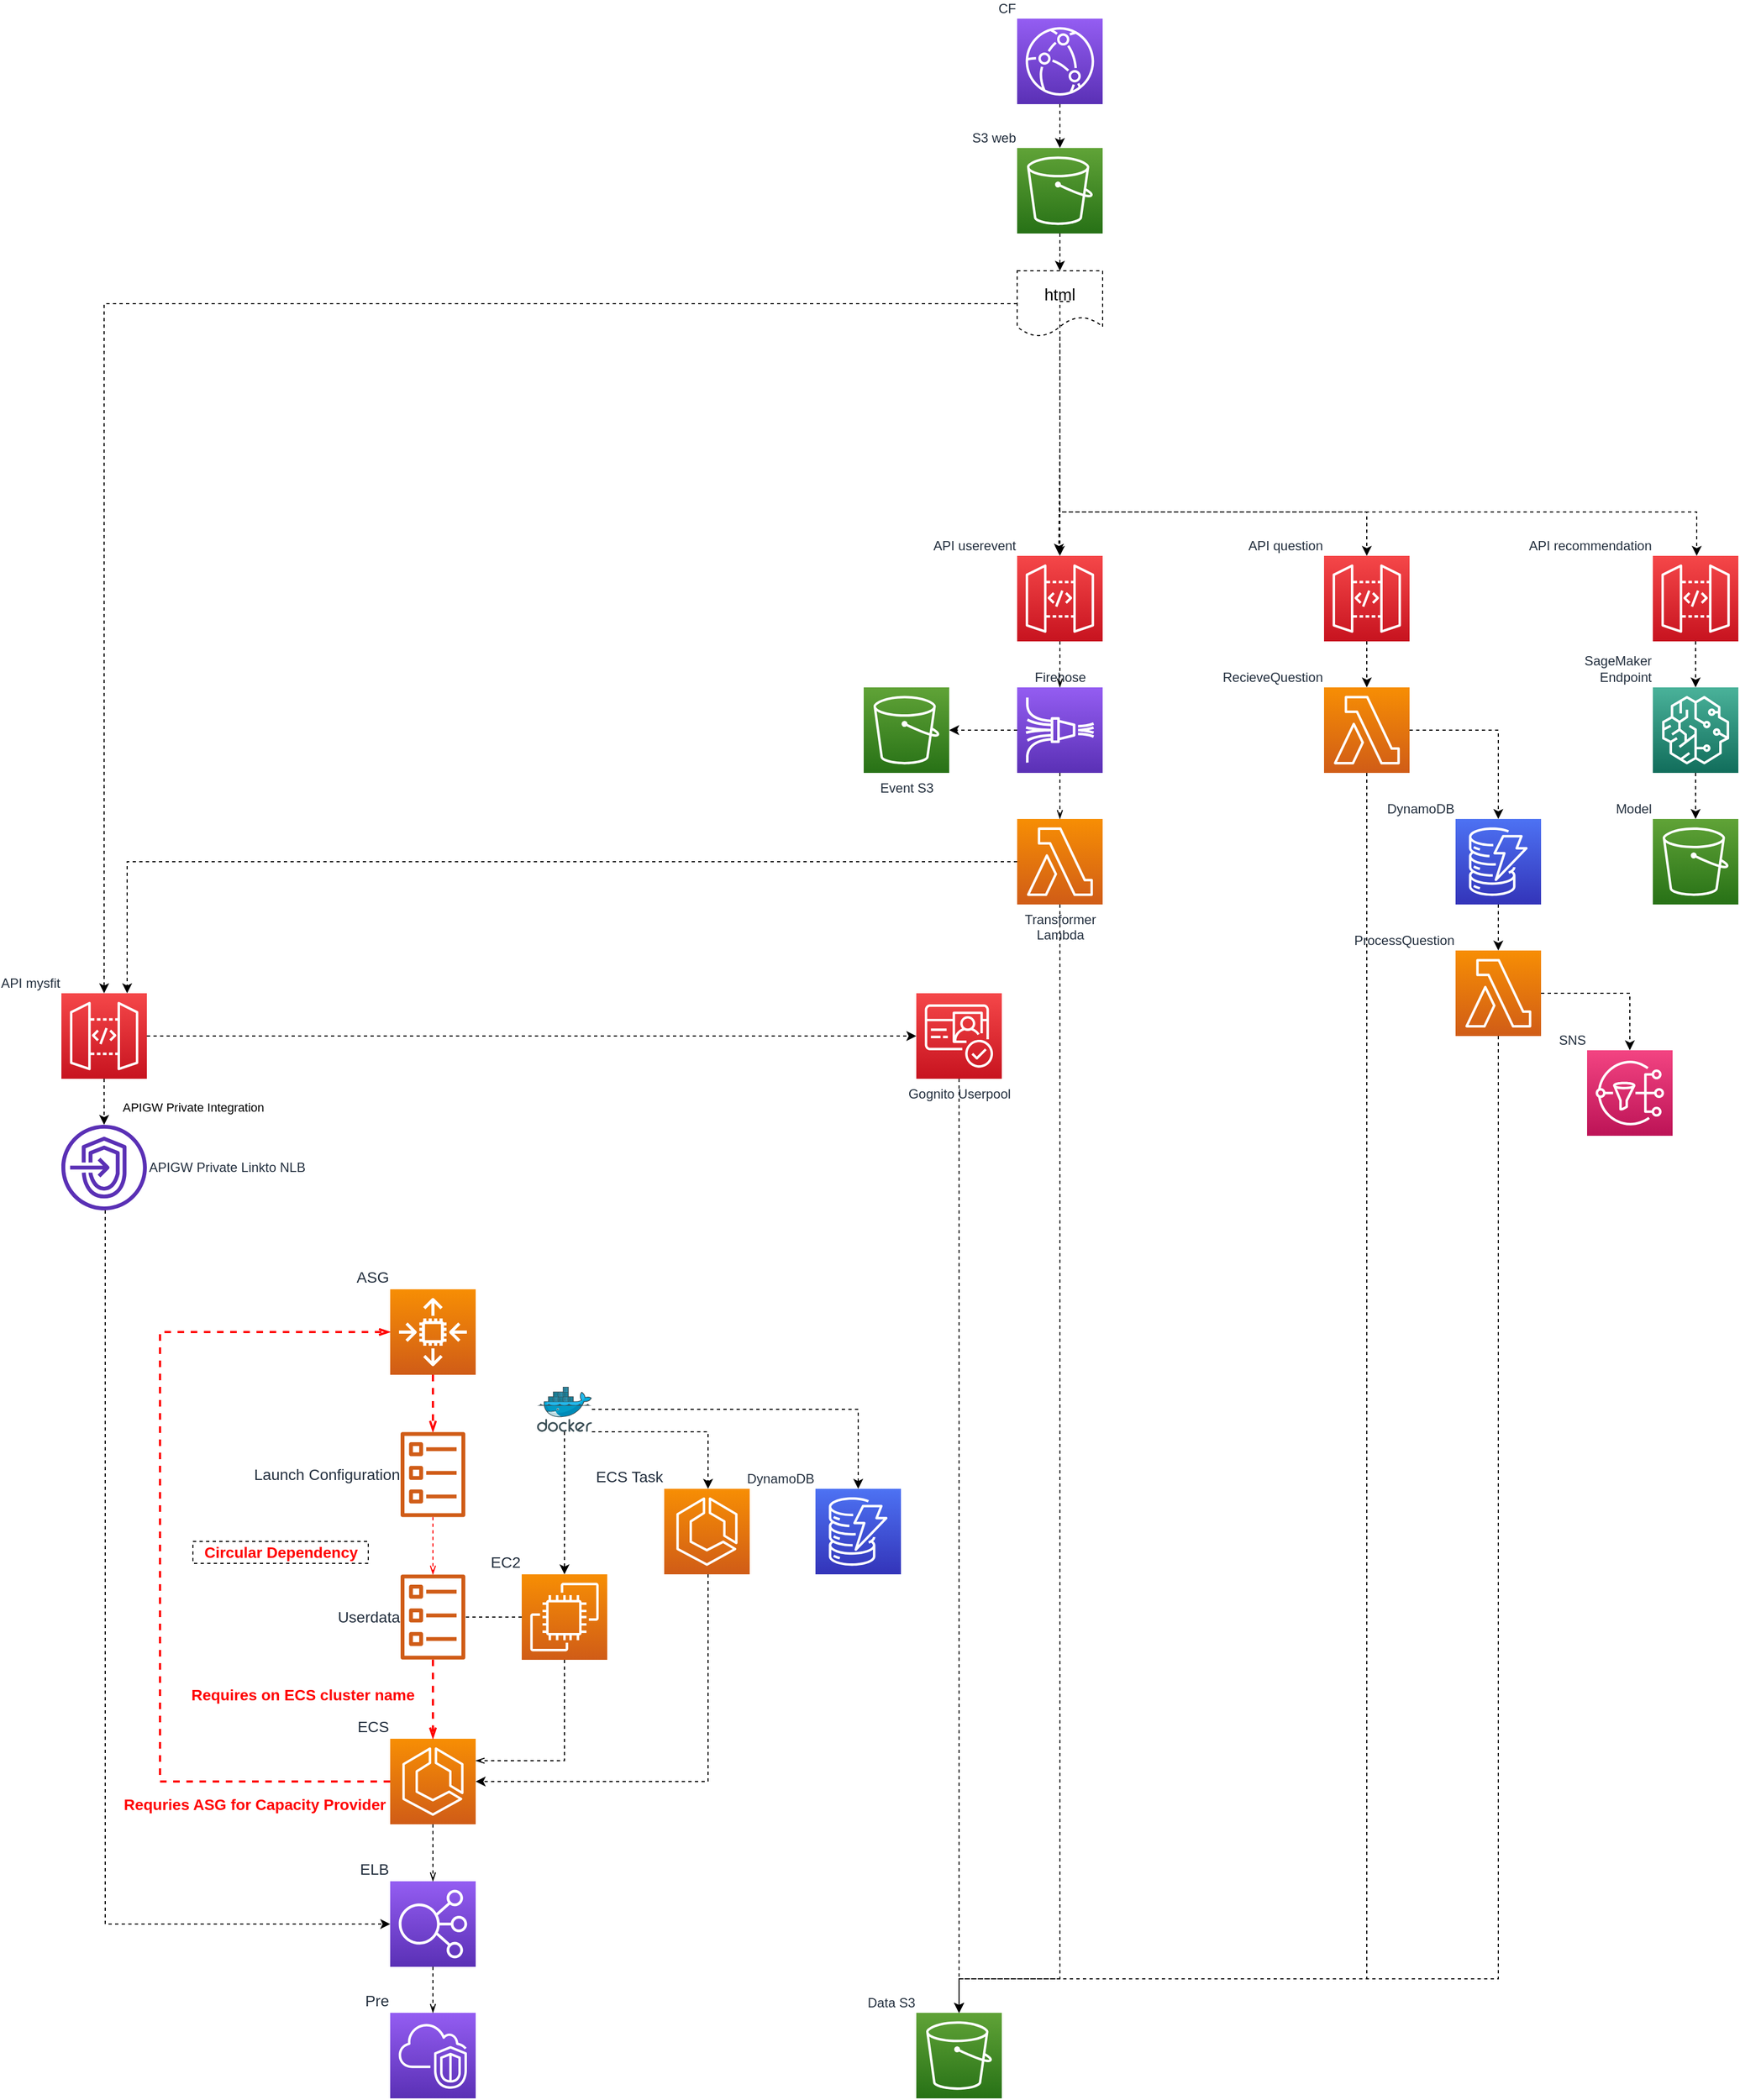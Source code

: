 <mxfile version="12.6.5" type="device"><diagram id="Ht1M8jgEwFfnCIfOTk4-" name="Page-1"><mxGraphModel dx="2031" dy="1179" grid="1" gridSize="10" guides="1" tooltips="1" connect="1" arrows="1" fold="1" page="1" pageScale="1" pageWidth="1654" pageHeight="2336" math="0" shadow="0"><root><mxCell id="0"/><mxCell id="1" parent="0"/><mxCell id="LG9lvYSMrDRu6WKupukA-1" value="Pre" style="outlineConnect=0;fontColor=#232F3E;gradientColor=#945DF2;gradientDirection=north;fillColor=#5A30B5;strokeColor=#ffffff;dashed=0;verticalLabelPosition=top;verticalAlign=bottom;align=right;html=1;fontSize=14;fontStyle=0;aspect=fixed;shape=mxgraph.aws4.resourceIcon;resIcon=mxgraph.aws4.vpc;labelPosition=left;" parent="1" vertex="1"><mxGeometry x="380" y="1841" width="78" height="78" as="geometry"/></mxCell><mxCell id="LG9lvYSMrDRu6WKupukA-23" style="edgeStyle=orthogonalEdgeStyle;rounded=0;jumpStyle=arc;orthogonalLoop=1;jettySize=auto;html=1;dashed=1;startArrow=none;startFill=0;endArrow=openThin;endFill=0;strokeColor=#000000;strokeWidth=1;fontColor=#000000;fontSize=14;" parent="1" source="LG9lvYSMrDRu6WKupukA-2" target="LG9lvYSMrDRu6WKupukA-1" edge="1"><mxGeometry relative="1" as="geometry"/></mxCell><mxCell id="LG9lvYSMrDRu6WKupukA-2" value="ELB" style="outlineConnect=0;fontColor=#232F3E;gradientColor=#945DF2;gradientDirection=north;fillColor=#5A30B5;strokeColor=#ffffff;dashed=0;verticalLabelPosition=top;verticalAlign=bottom;align=right;html=1;fontSize=14;fontStyle=0;aspect=fixed;shape=mxgraph.aws4.resourceIcon;resIcon=mxgraph.aws4.elastic_load_balancing;labelPosition=left;" parent="1" vertex="1"><mxGeometry x="380" y="1721" width="78" height="78" as="geometry"/></mxCell><mxCell id="LG9lvYSMrDRu6WKupukA-19" style="edgeStyle=orthogonalEdgeStyle;rounded=0;jumpStyle=arc;orthogonalLoop=1;jettySize=auto;html=1;dashed=1;startArrow=none;startFill=0;endArrow=openThin;endFill=0;strokeColor=#000000;strokeWidth=1;fontColor=#000000;fontSize=14;" parent="1" source="LG9lvYSMrDRu6WKupukA-3" target="LG9lvYSMrDRu6WKupukA-4" edge="1"><mxGeometry relative="1" as="geometry"><Array as="points"><mxPoint x="539" y="1611"/></Array></mxGeometry></mxCell><mxCell id="LG9lvYSMrDRu6WKupukA-21" style="edgeStyle=orthogonalEdgeStyle;rounded=0;jumpStyle=arc;orthogonalLoop=1;jettySize=auto;html=1;dashed=1;startArrow=none;startFill=0;endArrow=none;endFill=0;strokeColor=#000000;strokeWidth=1;fontColor=#000000;fontSize=14;" parent="1" source="LG9lvYSMrDRu6WKupukA-3" target="LG9lvYSMrDRu6WKupukA-17" edge="1"><mxGeometry relative="1" as="geometry"/></mxCell><mxCell id="LG9lvYSMrDRu6WKupukA-3" value="EC2" style="outlineConnect=0;fontColor=#232F3E;gradientColor=#F78E04;gradientDirection=north;fillColor=#D05C17;strokeColor=#ffffff;dashed=0;verticalLabelPosition=top;verticalAlign=bottom;align=right;html=1;fontSize=14;fontStyle=0;aspect=fixed;shape=mxgraph.aws4.resourceIcon;resIcon=mxgraph.aws4.ec2;labelPosition=left;" parent="1" vertex="1"><mxGeometry x="500" y="1441" width="78" height="78" as="geometry"/></mxCell><mxCell id="LG9lvYSMrDRu6WKupukA-18" value="Requries ASG for Capacity Provider" style="edgeStyle=orthogonalEdgeStyle;rounded=0;jumpStyle=arc;orthogonalLoop=1;jettySize=auto;html=1;dashed=1;startArrow=none;startFill=0;endArrow=openThin;endFill=0;strokeColor=#FF0000;strokeWidth=2;fontColor=#FF0000;fontStyle=1;fontSize=14;" parent="1" source="LG9lvYSMrDRu6WKupukA-4" target="LG9lvYSMrDRu6WKupukA-5" edge="1"><mxGeometry x="-0.701" y="21" relative="1" as="geometry"><Array as="points"><mxPoint x="170" y="1630"/><mxPoint x="170" y="1220"/></Array><mxPoint as="offset"/></mxGeometry></mxCell><mxCell id="LG9lvYSMrDRu6WKupukA-22" style="edgeStyle=orthogonalEdgeStyle;rounded=0;jumpStyle=arc;orthogonalLoop=1;jettySize=auto;html=1;dashed=1;startArrow=none;startFill=0;endArrow=openThin;endFill=0;strokeColor=#000000;strokeWidth=1;fontColor=#000000;fontSize=14;" parent="1" source="LG9lvYSMrDRu6WKupukA-4" target="LG9lvYSMrDRu6WKupukA-2" edge="1"><mxGeometry relative="1" as="geometry"/></mxCell><mxCell id="LG9lvYSMrDRu6WKupukA-4" value="ECS" style="outlineConnect=0;fontColor=#232F3E;gradientColor=#F78E04;gradientDirection=north;fillColor=#D05C17;strokeColor=#ffffff;dashed=0;verticalLabelPosition=top;verticalAlign=bottom;align=right;html=1;fontSize=14;fontStyle=0;aspect=fixed;shape=mxgraph.aws4.resourceIcon;resIcon=mxgraph.aws4.ecs;labelPosition=left;" parent="1" vertex="1"><mxGeometry x="380" y="1591" width="78" height="78" as="geometry"/></mxCell><mxCell id="LG9lvYSMrDRu6WKupukA-7" style="edgeStyle=orthogonalEdgeStyle;rounded=0;orthogonalLoop=1;jettySize=auto;html=1;dashed=1;endArrow=openThin;endFill=0;strokeColor=#FF0000;strokeWidth=2;fontSize=14;" parent="1" source="LG9lvYSMrDRu6WKupukA-5" target="LG9lvYSMrDRu6WKupukA-6" edge="1"><mxGeometry relative="1" as="geometry"/></mxCell><mxCell id="LG9lvYSMrDRu6WKupukA-5" value="ASG" style="outlineConnect=0;fontColor=#232F3E;gradientColor=#F78E04;gradientDirection=north;fillColor=#D05C17;strokeColor=#ffffff;dashed=0;verticalLabelPosition=top;verticalAlign=bottom;align=right;html=1;fontSize=14;fontStyle=0;aspect=fixed;shape=mxgraph.aws4.resourceIcon;resIcon=mxgraph.aws4.auto_scaling2;labelPosition=left;" parent="1" vertex="1"><mxGeometry x="380" y="1181" width="78" height="78" as="geometry"/></mxCell><mxCell id="LG9lvYSMrDRu6WKupukA-8" value="Requires on ECS cluster name" style="edgeStyle=orthogonalEdgeStyle;rounded=0;orthogonalLoop=1;jettySize=auto;html=1;dashed=1;endArrow=openThin;endFill=0;strokeColor=#FF0000;strokeWidth=2;fontColor=#FF0000;fontStyle=1;fontSize=14;" parent="1" source="LG9lvYSMrDRu6WKupukA-17" target="LG9lvYSMrDRu6WKupukA-4" edge="1"><mxGeometry x="-0.108" y="-119" relative="1" as="geometry"><Array as="points"/><mxPoint as="offset"/></mxGeometry></mxCell><mxCell id="LG9lvYSMrDRu6WKupukA-20" style="edgeStyle=orthogonalEdgeStyle;rounded=0;jumpStyle=arc;orthogonalLoop=1;jettySize=auto;html=1;dashed=1;startArrow=none;startFill=0;endArrow=openThin;endFill=0;strokeColor=#FF0000;strokeWidth=1;fontColor=#000000;fontSize=14;" parent="1" source="LG9lvYSMrDRu6WKupukA-6" target="LG9lvYSMrDRu6WKupukA-17" edge="1"><mxGeometry relative="1" as="geometry"/></mxCell><mxCell id="LG9lvYSMrDRu6WKupukA-6" value="Launch Configuration" style="outlineConnect=0;fontColor=#232F3E;gradientColor=none;fillColor=#D05C17;strokeColor=none;dashed=0;verticalLabelPosition=middle;verticalAlign=middle;align=right;html=1;fontSize=14;fontStyle=0;aspect=fixed;pointerEvents=1;shape=mxgraph.aws4.ecs_task;labelPosition=left;" parent="1" vertex="1"><mxGeometry x="389.5" y="1311" width="59" height="78" as="geometry"/></mxCell><mxCell id="LG9lvYSMrDRu6WKupukA-16" value="Circular Dependency" style="text;html=1;align=center;verticalAlign=middle;resizable=0;points=[];autosize=1;fontColor=#FF0000;fontStyle=1;dashed=1;strokeColor=#000000;fontSize=14;" parent="1" vertex="1"><mxGeometry x="200" y="1411" width="160" height="20" as="geometry"/></mxCell><mxCell id="LG9lvYSMrDRu6WKupukA-17" value="Userdata" style="outlineConnect=0;fontColor=#232F3E;gradientColor=none;fillColor=#D05C17;strokeColor=none;dashed=0;verticalLabelPosition=middle;verticalAlign=middle;align=right;html=1;fontSize=14;fontStyle=0;aspect=fixed;pointerEvents=1;shape=mxgraph.aws4.ecs_task;labelPosition=left;" parent="1" vertex="1"><mxGeometry x="389.5" y="1441" width="59" height="78" as="geometry"/></mxCell><mxCell id="SgiLmh1dgnH5cfUTuPDl-1" value="Data S3" style="outlineConnect=0;fontColor=#232F3E;gradientColor=#60A337;gradientDirection=north;fillColor=#277116;strokeColor=#ffffff;dashed=0;verticalLabelPosition=top;verticalAlign=bottom;align=right;html=1;fontSize=12;fontStyle=0;aspect=fixed;shape=mxgraph.aws4.resourceIcon;resIcon=mxgraph.aws4.s3;labelPosition=left;" parent="1" vertex="1"><mxGeometry x="860" y="1841" width="78" height="78" as="geometry"/></mxCell><mxCell id="SgiLmh1dgnH5cfUTuPDl-21" style="edgeStyle=orthogonalEdgeStyle;rounded=0;orthogonalLoop=1;jettySize=auto;html=1;dashed=1;" parent="1" source="SgiLmh1dgnH5cfUTuPDl-2" target="SgiLmh1dgnH5cfUTuPDl-1" edge="1"><mxGeometry relative="1" as="geometry"><Array as="points"><mxPoint x="899" y="1410"/><mxPoint x="899" y="1410"/></Array></mxGeometry></mxCell><mxCell id="SgiLmh1dgnH5cfUTuPDl-2" value="Gognito Userpool" style="outlineConnect=0;fontColor=#232F3E;gradientColor=#F54749;gradientDirection=north;fillColor=#C7131F;strokeColor=#ffffff;dashed=0;verticalLabelPosition=bottom;verticalAlign=top;align=center;html=1;fontSize=12;fontStyle=0;aspect=fixed;shape=mxgraph.aws4.resourceIcon;resIcon=mxgraph.aws4.cognito;" parent="1" vertex="1"><mxGeometry x="860" y="911" width="78" height="78" as="geometry"/></mxCell><mxCell id="SgiLmh1dgnH5cfUTuPDl-15" style="edgeStyle=orthogonalEdgeStyle;rounded=0;orthogonalLoop=1;jettySize=auto;html=1;dashed=1;" parent="1" source="yeHc3tYU0fRBVB0gVuRm-22" target="LG9lvYSMrDRu6WKupukA-2" edge="1"><mxGeometry relative="1" as="geometry"><Array as="points"><mxPoint x="120" y="1760"/></Array><mxPoint x="910" y="1139" as="sourcePoint"/></mxGeometry></mxCell><mxCell id="SgiLmh1dgnH5cfUTuPDl-4" value="DynamoDB" style="outlineConnect=0;fontColor=#232F3E;gradientColor=#4D72F3;gradientDirection=north;fillColor=#3334B9;strokeColor=#ffffff;dashed=0;verticalLabelPosition=top;verticalAlign=bottom;align=right;html=1;fontSize=12;fontStyle=0;aspect=fixed;shape=mxgraph.aws4.resourceIcon;resIcon=mxgraph.aws4.dynamodb;labelPosition=left;" parent="1" vertex="1"><mxGeometry x="768" y="1363" width="78" height="78" as="geometry"/></mxCell><mxCell id="SgiLmh1dgnH5cfUTuPDl-9" style="edgeStyle=orthogonalEdgeStyle;rounded=0;orthogonalLoop=1;jettySize=auto;html=1;dashed=1;" parent="1" source="SgiLmh1dgnH5cfUTuPDl-8" target="LG9lvYSMrDRu6WKupukA-4" edge="1"><mxGeometry relative="1" as="geometry"><Array as="points"><mxPoint x="670" y="1630"/></Array></mxGeometry></mxCell><mxCell id="SgiLmh1dgnH5cfUTuPDl-8" value="ECS Task" style="outlineConnect=0;fontColor=#232F3E;gradientColor=#F78E04;gradientDirection=north;fillColor=#D05C17;strokeColor=#ffffff;dashed=0;verticalLabelPosition=top;verticalAlign=bottom;align=right;html=1;fontSize=14;fontStyle=0;aspect=fixed;shape=mxgraph.aws4.resourceIcon;resIcon=mxgraph.aws4.ecs;labelPosition=left;" parent="1" vertex="1"><mxGeometry x="630" y="1363" width="78" height="78" as="geometry"/></mxCell><mxCell id="SgiLmh1dgnH5cfUTuPDl-11" style="edgeStyle=orthogonalEdgeStyle;rounded=0;orthogonalLoop=1;jettySize=auto;html=1;dashed=1;" parent="1" source="SgiLmh1dgnH5cfUTuPDl-10" target="LG9lvYSMrDRu6WKupukA-3" edge="1"><mxGeometry relative="1" as="geometry"/></mxCell><mxCell id="SgiLmh1dgnH5cfUTuPDl-12" style="edgeStyle=orthogonalEdgeStyle;rounded=0;orthogonalLoop=1;jettySize=auto;html=1;dashed=1;" parent="1" source="SgiLmh1dgnH5cfUTuPDl-10" target="SgiLmh1dgnH5cfUTuPDl-8" edge="1"><mxGeometry relative="1" as="geometry"><Array as="points"><mxPoint x="670" y="1311"/></Array></mxGeometry></mxCell><mxCell id="SgiLmh1dgnH5cfUTuPDl-14" style="edgeStyle=orthogonalEdgeStyle;rounded=0;orthogonalLoop=1;jettySize=auto;html=1;dashed=1;jumpStyle=arc;" parent="1" source="SgiLmh1dgnH5cfUTuPDl-10" target="SgiLmh1dgnH5cfUTuPDl-4" edge="1"><mxGeometry relative="1" as="geometry"/></mxCell><mxCell id="SgiLmh1dgnH5cfUTuPDl-10" value="" style="aspect=fixed;html=1;points=[];align=center;image;fontSize=12;image=img/lib/mscae/Docker.svg;" parent="1" vertex="1"><mxGeometry x="514" y="1270" width="50" height="41" as="geometry"/></mxCell><mxCell id="yeHc3tYU0fRBVB0gVuRm-19" value="" style="edgeStyle=orthogonalEdgeStyle;rounded=0;orthogonalLoop=1;jettySize=auto;html=1;dashed=1;" parent="1" source="SgiLmh1dgnH5cfUTuPDl-17" target="SgiLmh1dgnH5cfUTuPDl-22" edge="1"><mxGeometry relative="1" as="geometry"/></mxCell><mxCell id="SgiLmh1dgnH5cfUTuPDl-17" value="CF" style="outlineConnect=0;fontColor=#232F3E;gradientColor=#945DF2;gradientDirection=north;fillColor=#5A30B5;strokeColor=#ffffff;dashed=0;verticalLabelPosition=top;verticalAlign=bottom;align=right;html=1;fontSize=12;fontStyle=0;aspect=fixed;shape=mxgraph.aws4.resourceIcon;resIcon=mxgraph.aws4.cloudfront;labelPosition=left;" parent="1" vertex="1"><mxGeometry x="952" y="22" width="78" height="78" as="geometry"/></mxCell><mxCell id="QoF_ytd57MK3R2vVM91d-2" value="" style="edgeStyle=orthogonalEdgeStyle;rounded=0;orthogonalLoop=1;jettySize=auto;html=1;labelBackgroundColor=none;fontSize=15;dashed=1;" parent="1" source="SgiLmh1dgnH5cfUTuPDl-22" target="QoF_ytd57MK3R2vVM91d-1" edge="1"><mxGeometry relative="1" as="geometry"/></mxCell><mxCell id="SgiLmh1dgnH5cfUTuPDl-22" value="S3 web" style="outlineConnect=0;fontColor=#232F3E;gradientColor=#60A337;gradientDirection=north;fillColor=#277116;strokeColor=#ffffff;dashed=0;verticalLabelPosition=top;verticalAlign=bottom;align=right;html=1;fontSize=12;fontStyle=0;aspect=fixed;shape=mxgraph.aws4.resourceIcon;resIcon=mxgraph.aws4.s3;labelPosition=left;" parent="1" vertex="1"><mxGeometry x="952" y="140" width="78" height="78" as="geometry"/></mxCell><mxCell id="xAcwM4P3JJ4WjN6vqMU1-5" style="edgeStyle=orthogonalEdgeStyle;rounded=0;orthogonalLoop=1;jettySize=auto;html=1;dashed=1;endArrow=openThin;endFill=0;fontSize=15;" parent="1" source="xAcwM4P3JJ4WjN6vqMU1-1" target="xAcwM4P3JJ4WjN6vqMU1-3" edge="1"><mxGeometry relative="1" as="geometry"><Array as="points"><mxPoint x="991" y="592"/><mxPoint x="991" y="592"/></Array></mxGeometry></mxCell><mxCell id="yeHc3tYU0fRBVB0gVuRm-2" style="edgeStyle=orthogonalEdgeStyle;rounded=0;orthogonalLoop=1;jettySize=auto;html=1;dashed=1;" parent="1" source="yeHc3tYU0fRBVB0gVuRm-9" target="f3qX_ns7wWdMFkGOXhQx-3" edge="1"><mxGeometry relative="1" as="geometry"><Array as="points"><mxPoint x="1271" y="592"/><mxPoint x="1271" y="592"/></Array></mxGeometry></mxCell><mxCell id="yeHc3tYU0fRBVB0gVuRm-3" style="edgeStyle=orthogonalEdgeStyle;rounded=0;orthogonalLoop=1;jettySize=auto;html=1;dashed=1;" parent="1" source="yeHc3tYU0fRBVB0gVuRm-8" target="f3qX_ns7wWdMFkGOXhQx-13" edge="1"><mxGeometry relative="1" as="geometry"><Array as="points"><mxPoint x="1571" y="622"/><mxPoint x="1571" y="622"/></Array></mxGeometry></mxCell><mxCell id="yeHc3tYU0fRBVB0gVuRm-4" style="edgeStyle=orthogonalEdgeStyle;rounded=0;orthogonalLoop=1;jettySize=auto;html=1;dashed=1;jumpStyle=arc;" parent="1" source="yeHc3tYU0fRBVB0gVuRm-20" target="SgiLmh1dgnH5cfUTuPDl-2" edge="1"><mxGeometry relative="1" as="geometry"><mxPoint x="999" y="1100" as="targetPoint"/></mxGeometry></mxCell><mxCell id="xAcwM4P3JJ4WjN6vqMU1-1" value="API userevent" style="outlineConnect=0;fontColor=#232F3E;gradientColor=#F54749;gradientDirection=north;fillColor=#C7131F;strokeColor=#ffffff;dashed=0;verticalLabelPosition=top;verticalAlign=bottom;align=right;html=1;fontSize=12;fontStyle=0;aspect=fixed;shape=mxgraph.aws4.resourceIcon;resIcon=mxgraph.aws4.api_gateway;labelPosition=left;" parent="1" vertex="1"><mxGeometry x="952" y="512" width="78" height="78" as="geometry"/></mxCell><mxCell id="xAcwM4P3JJ4WjN6vqMU1-10" style="edgeStyle=orthogonalEdgeStyle;rounded=0;orthogonalLoop=1;jettySize=auto;html=1;dashed=1;endArrow=openThin;endFill=0;fontSize=15;" parent="1" source="xAcwM4P3JJ4WjN6vqMU1-3" target="xAcwM4P3JJ4WjN6vqMU1-6" edge="1"><mxGeometry relative="1" as="geometry"/></mxCell><mxCell id="mGaaA_oC_2RCGnjdc6x7-1" style="edgeStyle=orthogonalEdgeStyle;rounded=0;orthogonalLoop=1;jettySize=auto;html=1;dashed=1;" edge="1" parent="1" source="xAcwM4P3JJ4WjN6vqMU1-3" target="xAcwM4P3JJ4WjN6vqMU1-8"><mxGeometry relative="1" as="geometry"/></mxCell><mxCell id="xAcwM4P3JJ4WjN6vqMU1-3" value="Firehose" style="outlineConnect=0;fontColor=#232F3E;gradientColor=#945DF2;gradientDirection=north;fillColor=#5A30B5;strokeColor=#ffffff;dashed=0;verticalLabelPosition=top;verticalAlign=bottom;align=center;html=1;fontSize=12;fontStyle=0;aspect=fixed;shape=mxgraph.aws4.resourceIcon;resIcon=mxgraph.aws4.kinesis_data_firehose;labelPosition=center;" parent="1" vertex="1"><mxGeometry x="952" y="632" width="78" height="78" as="geometry"/></mxCell><mxCell id="yeHc3tYU0fRBVB0gVuRm-5" style="edgeStyle=orthogonalEdgeStyle;rounded=0;orthogonalLoop=1;jettySize=auto;html=1;dashed=1;jumpStyle=arc;" parent="1" source="xAcwM4P3JJ4WjN6vqMU1-6" target="SgiLmh1dgnH5cfUTuPDl-1" edge="1"><mxGeometry relative="1" as="geometry"><Array as="points"><mxPoint x="991" y="1810"/><mxPoint x="899" y="1810"/></Array></mxGeometry></mxCell><mxCell id="mGaaA_oC_2RCGnjdc6x7-3" style="edgeStyle=orthogonalEdgeStyle;rounded=0;orthogonalLoop=1;jettySize=auto;html=1;dashed=1;" edge="1" parent="1" source="xAcwM4P3JJ4WjN6vqMU1-6" target="yeHc3tYU0fRBVB0gVuRm-20"><mxGeometry relative="1" as="geometry"><Array as="points"><mxPoint x="140" y="791"/></Array></mxGeometry></mxCell><mxCell id="xAcwM4P3JJ4WjN6vqMU1-6" value="Transformer&lt;br&gt;Lambda" style="outlineConnect=0;fontColor=#232F3E;gradientColor=#F78E04;gradientDirection=north;fillColor=#D05C17;strokeColor=#ffffff;dashed=0;verticalLabelPosition=bottom;verticalAlign=top;align=center;html=1;fontSize=12;fontStyle=0;aspect=fixed;shape=mxgraph.aws4.resourceIcon;resIcon=mxgraph.aws4.lambda;" parent="1" vertex="1"><mxGeometry x="952" y="752" width="78" height="78" as="geometry"/></mxCell><mxCell id="xAcwM4P3JJ4WjN6vqMU1-8" value="Event S3" style="outlineConnect=0;fontColor=#232F3E;gradientColor=#60A337;gradientDirection=north;fillColor=#277116;strokeColor=#ffffff;dashed=0;verticalLabelPosition=bottom;verticalAlign=top;align=center;html=1;fontSize=12;fontStyle=0;aspect=fixed;shape=mxgraph.aws4.resourceIcon;resIcon=mxgraph.aws4.s3;" parent="1" vertex="1"><mxGeometry x="812" y="632" width="78" height="78" as="geometry"/></mxCell><mxCell id="yeHc3tYU0fRBVB0gVuRm-15" style="edgeStyle=orthogonalEdgeStyle;rounded=0;orthogonalLoop=1;jettySize=auto;html=1;dashed=1;" parent="1" source="QoF_ytd57MK3R2vVM91d-1" edge="1"><mxGeometry relative="1" as="geometry"><mxPoint x="990" y="510" as="targetPoint"/></mxGeometry></mxCell><mxCell id="mGaaA_oC_2RCGnjdc6x7-2" style="edgeStyle=orthogonalEdgeStyle;rounded=0;orthogonalLoop=1;jettySize=auto;html=1;dashed=1;" edge="1" parent="1" source="QoF_ytd57MK3R2vVM91d-1" target="yeHc3tYU0fRBVB0gVuRm-20"><mxGeometry relative="1" as="geometry"/></mxCell><mxCell id="QoF_ytd57MK3R2vVM91d-1" value="html" style="shape=document;whiteSpace=wrap;html=1;boundedLbl=1;dashed=1;strokeColor=#000000;fontSize=15;" parent="1" vertex="1"><mxGeometry x="952" y="252" width="78" height="60" as="geometry"/></mxCell><mxCell id="f3qX_ns7wWdMFkGOXhQx-6" style="edgeStyle=orthogonalEdgeStyle;rounded=0;orthogonalLoop=1;jettySize=auto;html=1;dashed=1;" parent="1" source="f3qX_ns7wWdMFkGOXhQx-3" target="f3qX_ns7wWdMFkGOXhQx-5" edge="1"><mxGeometry relative="1" as="geometry"/></mxCell><mxCell id="yeHc3tYU0fRBVB0gVuRm-7" style="edgeStyle=orthogonalEdgeStyle;rounded=0;orthogonalLoop=1;jettySize=auto;html=1;dashed=1;" parent="1" source="f3qX_ns7wWdMFkGOXhQx-3" target="SgiLmh1dgnH5cfUTuPDl-1" edge="1"><mxGeometry relative="1" as="geometry"><Array as="points"><mxPoint x="1149" y="1810"/><mxPoint x="999" y="1810"/></Array></mxGeometry></mxCell><mxCell id="f3qX_ns7wWdMFkGOXhQx-3" value="RecieveQuestion" style="outlineConnect=0;fontColor=#232F3E;gradientColor=#F78E04;gradientDirection=north;fillColor=#D05C17;strokeColor=#ffffff;dashed=0;verticalLabelPosition=top;verticalAlign=bottom;align=right;html=1;fontSize=12;fontStyle=0;aspect=fixed;shape=mxgraph.aws4.resourceIcon;resIcon=mxgraph.aws4.lambda;labelPosition=left;" parent="1" vertex="1"><mxGeometry x="1232" y="632" width="78" height="78" as="geometry"/></mxCell><mxCell id="f3qX_ns7wWdMFkGOXhQx-8" style="edgeStyle=orthogonalEdgeStyle;rounded=0;orthogonalLoop=1;jettySize=auto;html=1;dashed=1;" parent="1" source="f3qX_ns7wWdMFkGOXhQx-5" target="f3qX_ns7wWdMFkGOXhQx-7" edge="1"><mxGeometry relative="1" as="geometry"/></mxCell><mxCell id="f3qX_ns7wWdMFkGOXhQx-5" value="DynamoDB" style="outlineConnect=0;fontColor=#232F3E;gradientColor=#4D72F3;gradientDirection=north;fillColor=#3334B9;strokeColor=#ffffff;dashed=0;verticalLabelPosition=top;verticalAlign=bottom;align=right;html=1;fontSize=12;fontStyle=0;aspect=fixed;shape=mxgraph.aws4.resourceIcon;resIcon=mxgraph.aws4.dynamodb;labelPosition=left;" parent="1" vertex="1"><mxGeometry x="1352" y="752" width="78" height="78" as="geometry"/></mxCell><mxCell id="f3qX_ns7wWdMFkGOXhQx-10" style="edgeStyle=orthogonalEdgeStyle;rounded=0;orthogonalLoop=1;jettySize=auto;html=1;dashed=1;" parent="1" source="f3qX_ns7wWdMFkGOXhQx-7" target="f3qX_ns7wWdMFkGOXhQx-9" edge="1"><mxGeometry relative="1" as="geometry"><Array as="points"><mxPoint x="1511" y="911"/></Array></mxGeometry></mxCell><mxCell id="yeHc3tYU0fRBVB0gVuRm-6" style="edgeStyle=orthogonalEdgeStyle;rounded=0;orthogonalLoop=1;jettySize=auto;html=1;dashed=1;" parent="1" source="f3qX_ns7wWdMFkGOXhQx-7" target="SgiLmh1dgnH5cfUTuPDl-1" edge="1"><mxGeometry relative="1" as="geometry"><Array as="points"><mxPoint x="1269" y="1810"/><mxPoint x="999" y="1810"/></Array></mxGeometry></mxCell><mxCell id="f3qX_ns7wWdMFkGOXhQx-7" value="ProcessQuestion" style="outlineConnect=0;fontColor=#232F3E;gradientColor=#F78E04;gradientDirection=north;fillColor=#D05C17;strokeColor=#ffffff;dashed=0;verticalLabelPosition=top;verticalAlign=bottom;align=right;html=1;fontSize=12;fontStyle=0;aspect=fixed;shape=mxgraph.aws4.resourceIcon;resIcon=mxgraph.aws4.lambda;labelPosition=left;" parent="1" vertex="1"><mxGeometry x="1352" y="872" width="78" height="78" as="geometry"/></mxCell><mxCell id="f3qX_ns7wWdMFkGOXhQx-9" value="SNS" style="outlineConnect=0;fontColor=#232F3E;gradientColor=#F34482;gradientDirection=north;fillColor=#BC1356;strokeColor=#ffffff;dashed=0;verticalLabelPosition=top;verticalAlign=bottom;align=right;html=1;fontSize=12;fontStyle=0;aspect=fixed;shape=mxgraph.aws4.resourceIcon;resIcon=mxgraph.aws4.sns;labelPosition=left;" parent="1" vertex="1"><mxGeometry x="1472" y="963" width="78" height="78" as="geometry"/></mxCell><mxCell id="f3qX_ns7wWdMFkGOXhQx-16" style="edgeStyle=orthogonalEdgeStyle;rounded=0;orthogonalLoop=1;jettySize=auto;html=1;dashed=1;labelPosition=left;verticalLabelPosition=top;align=right;verticalAlign=bottom;" parent="1" source="f3qX_ns7wWdMFkGOXhQx-13" target="f3qX_ns7wWdMFkGOXhQx-15" edge="1"><mxGeometry relative="1" as="geometry"/></mxCell><mxCell id="f3qX_ns7wWdMFkGOXhQx-13" value="SageMaker&lt;br&gt;Endpoint" style="outlineConnect=0;fontColor=#232F3E;gradientColor=#4AB29A;gradientDirection=north;fillColor=#116D5B;strokeColor=#ffffff;dashed=0;verticalLabelPosition=top;verticalAlign=bottom;align=right;html=1;fontSize=12;fontStyle=0;aspect=fixed;shape=mxgraph.aws4.resourceIcon;resIcon=mxgraph.aws4.sagemaker;labelPosition=left;" parent="1" vertex="1"><mxGeometry x="1532" y="632" width="78" height="78" as="geometry"/></mxCell><mxCell id="f3qX_ns7wWdMFkGOXhQx-15" value="Model" style="outlineConnect=0;fontColor=#232F3E;gradientColor=#60A337;gradientDirection=north;fillColor=#277116;strokeColor=#ffffff;dashed=0;verticalLabelPosition=top;verticalAlign=bottom;align=right;html=1;fontSize=12;fontStyle=0;aspect=fixed;shape=mxgraph.aws4.resourceIcon;resIcon=mxgraph.aws4.s3;labelPosition=left;" parent="1" vertex="1"><mxGeometry x="1532" y="752" width="78" height="78" as="geometry"/></mxCell><mxCell id="yeHc3tYU0fRBVB0gVuRm-8" value="API recommendation" style="outlineConnect=0;fontColor=#232F3E;gradientColor=#F54749;gradientDirection=north;fillColor=#C7131F;strokeColor=#ffffff;dashed=0;verticalLabelPosition=top;verticalAlign=bottom;align=right;html=1;fontSize=12;fontStyle=0;aspect=fixed;shape=mxgraph.aws4.resourceIcon;resIcon=mxgraph.aws4.api_gateway;labelPosition=left;" parent="1" vertex="1"><mxGeometry x="1532" y="512" width="78" height="78" as="geometry"/></mxCell><mxCell id="yeHc3tYU0fRBVB0gVuRm-9" value="API question" style="outlineConnect=0;fontColor=#232F3E;gradientColor=#F54749;gradientDirection=north;fillColor=#C7131F;strokeColor=#ffffff;dashed=0;verticalLabelPosition=top;verticalAlign=bottom;align=right;html=1;fontSize=12;fontStyle=0;aspect=fixed;shape=mxgraph.aws4.resourceIcon;resIcon=mxgraph.aws4.api_gateway;labelPosition=left;" parent="1" vertex="1"><mxGeometry x="1232" y="512" width="78" height="78" as="geometry"/></mxCell><mxCell id="yeHc3tYU0fRBVB0gVuRm-16" style="edgeStyle=orthogonalEdgeStyle;rounded=0;orthogonalLoop=1;jettySize=auto;html=1;dashed=1;" parent="1" source="QoF_ytd57MK3R2vVM91d-1" target="xAcwM4P3JJ4WjN6vqMU1-1" edge="1"><mxGeometry relative="1" as="geometry"><Array as="points"><mxPoint x="991" y="380"/><mxPoint x="991" y="380"/></Array><mxPoint x="1121" y="430" as="sourcePoint"/></mxGeometry></mxCell><mxCell id="yeHc3tYU0fRBVB0gVuRm-17" style="edgeStyle=orthogonalEdgeStyle;rounded=0;orthogonalLoop=1;jettySize=auto;html=1;dashed=1;" parent="1" source="QoF_ytd57MK3R2vVM91d-1" target="yeHc3tYU0fRBVB0gVuRm-9" edge="1"><mxGeometry relative="1" as="geometry"><Array as="points"><mxPoint x="991" y="472"/><mxPoint x="1271" y="472"/></Array><mxPoint x="1121" y="430" as="sourcePoint"/></mxGeometry></mxCell><mxCell id="yeHc3tYU0fRBVB0gVuRm-18" style="edgeStyle=orthogonalEdgeStyle;rounded=0;orthogonalLoop=1;jettySize=auto;html=1;dashed=1;exitX=0.615;exitY=0.467;exitDx=0;exitDy=0;exitPerimeter=0;" parent="1" source="QoF_ytd57MK3R2vVM91d-1" edge="1" target="yeHc3tYU0fRBVB0gVuRm-8"><mxGeometry relative="1" as="geometry"><mxPoint x="1572" y="502" as="targetPoint"/><Array as="points"><mxPoint x="991" y="280"/><mxPoint x="991" y="472"/><mxPoint x="1572" y="472"/></Array><mxPoint x="1121" y="430" as="sourcePoint"/></mxGeometry></mxCell><mxCell id="yeHc3tYU0fRBVB0gVuRm-20" value="API mysfit" style="outlineConnect=0;fontColor=#232F3E;gradientColor=#F54749;gradientDirection=north;fillColor=#C7131F;strokeColor=#ffffff;dashed=0;verticalLabelPosition=top;verticalAlign=bottom;align=right;html=1;fontSize=12;fontStyle=0;aspect=fixed;shape=mxgraph.aws4.resourceIcon;resIcon=mxgraph.aws4.api_gateway;labelPosition=left;" parent="1" vertex="1"><mxGeometry x="80" y="911" width="78" height="78" as="geometry"/></mxCell><mxCell id="yeHc3tYU0fRBVB0gVuRm-22" value="APIGW Private Linkto NLB" style="outlineConnect=0;fontColor=#232F3E;gradientColor=none;fillColor=#5A30B5;strokeColor=none;dashed=0;verticalLabelPosition=middle;verticalAlign=middle;align=left;html=1;fontSize=12;fontStyle=0;aspect=fixed;pointerEvents=1;shape=mxgraph.aws4.endpoints;labelPosition=right;" parent="1" vertex="1"><mxGeometry x="80" y="1031" width="78" height="78" as="geometry"/></mxCell><mxCell id="yeHc3tYU0fRBVB0gVuRm-23" value="APIGW Private Integration" style="edgeStyle=orthogonalEdgeStyle;rounded=0;orthogonalLoop=1;jettySize=auto;html=1;dashed=1;" parent="1" source="yeHc3tYU0fRBVB0gVuRm-20" target="yeHc3tYU0fRBVB0gVuRm-22" edge="1"><mxGeometry x="0.231" y="81" relative="1" as="geometry"><Array as="points"/><mxPoint x="620" y="950" as="sourcePoint"/><mxPoint x="220" y="1001" as="targetPoint"/><mxPoint as="offset"/></mxGeometry></mxCell></root></mxGraphModel></diagram></mxfile>
